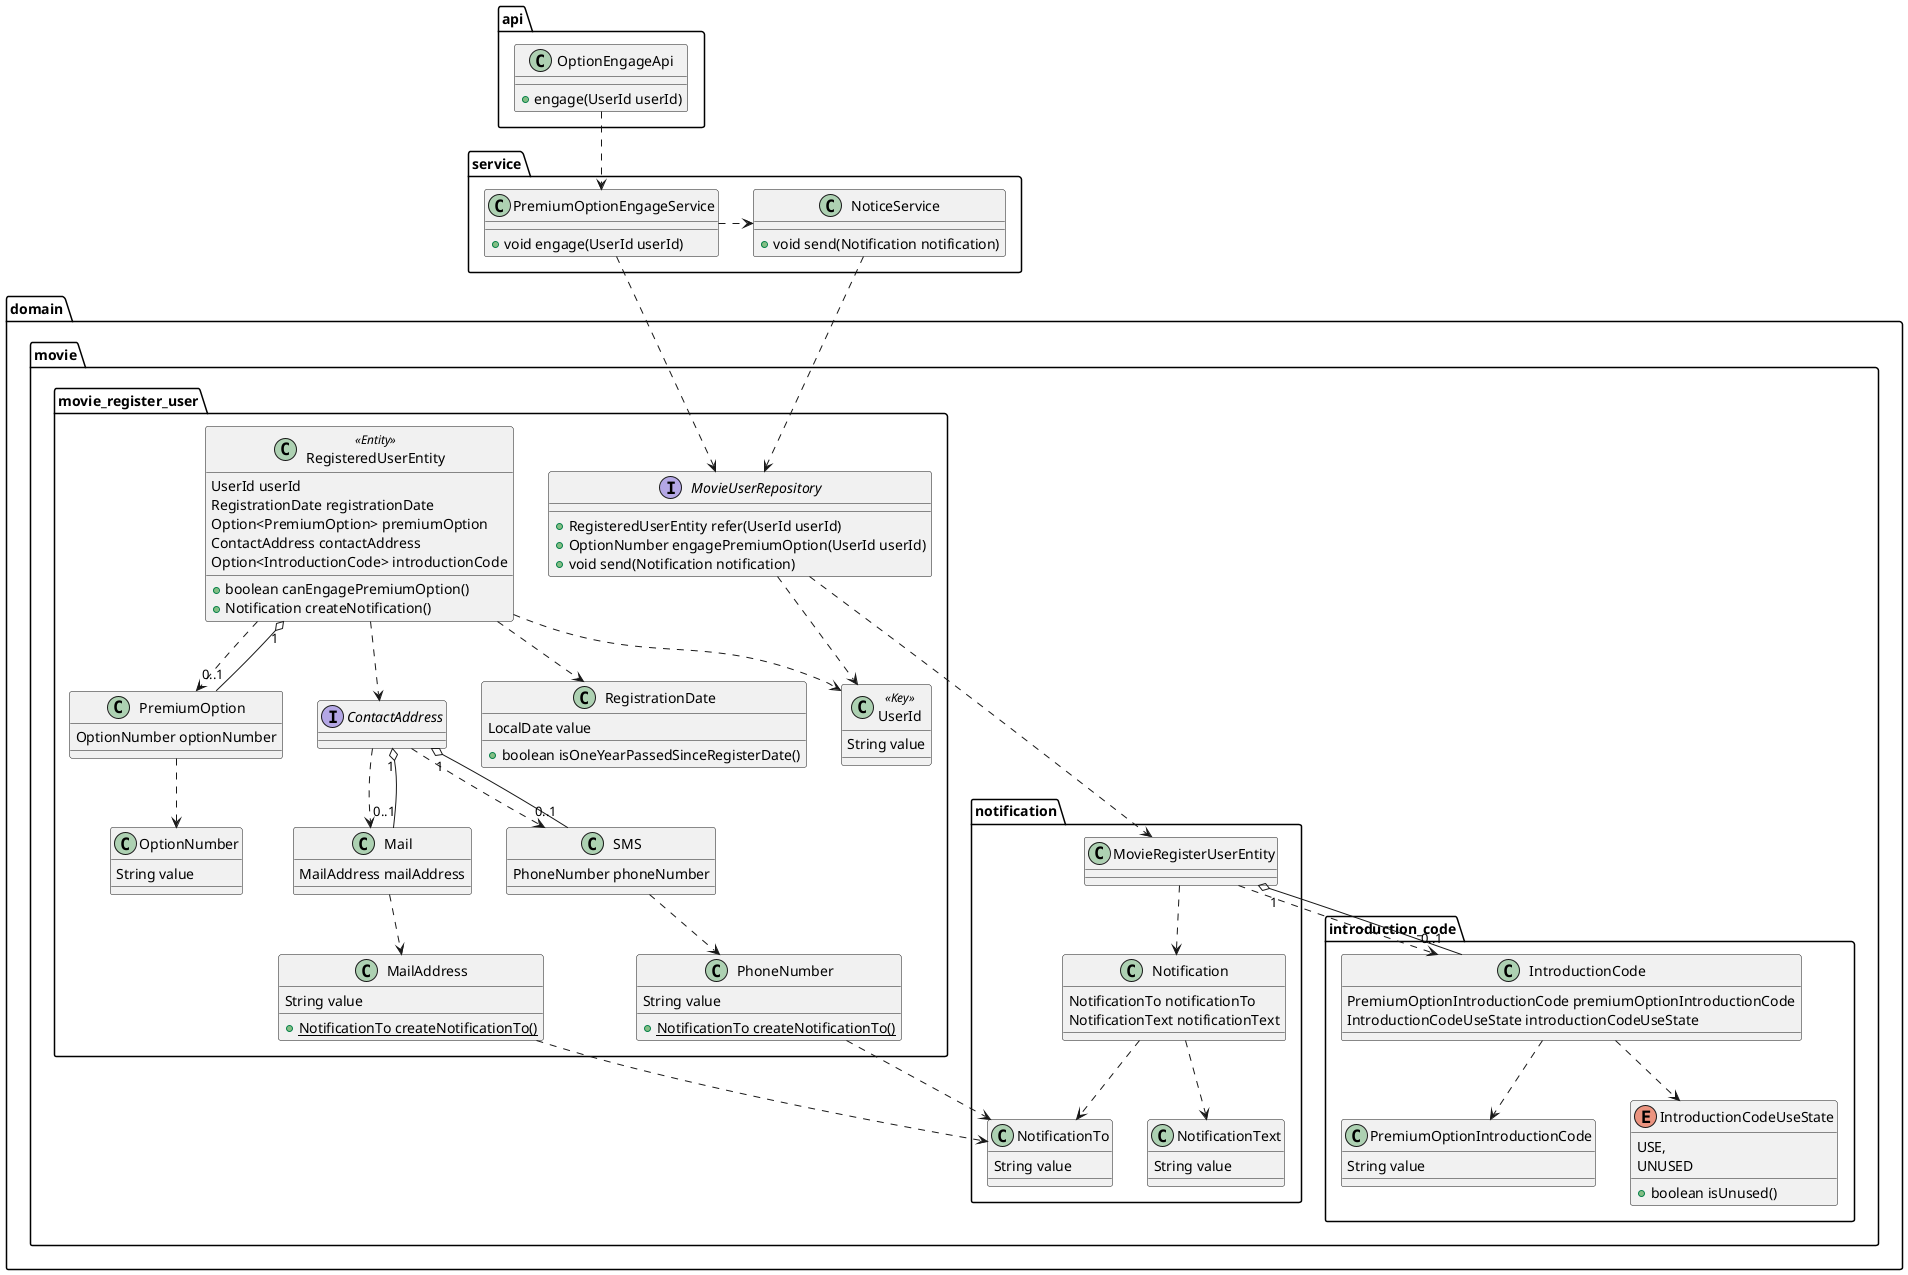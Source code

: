 @startuml
package api{
    class OptionEngageApi{
        + engage(UserId userId)
    }
}
package service{

    class PremiumOptionEngageService{
    + void engage(UserId userId)
    }
    class NoticeService{
    + void send(Notification notification)
    }
}
OptionEngageApi .down.> PremiumOptionEngageService
PremiumOptionEngageService .right.> NoticeService
package domain{
package movie{
package movie_register_user{
        class RegisteredUserEntity <<Entity>> {
            UserId userId
            RegistrationDate registrationDate
            Option<PremiumOption> premiumOption
            ContactAddress contactAddress
            Option<IntroductionCode> introductionCode

            + boolean canEngagePremiumOption()
            + Notification createNotification()
        }
        class UserId <<Key>>{
            String value
        }
        class RegistrationDate{
            LocalDate value
            + boolean isOneYearPassedSinceRegisterDate()
        }
        class PremiumOption{
            OptionNumber optionNumber
        }
        class OptionNumber{
            String value
        }
        interface ContactAddress{

        }
        class SMS {
            PhoneNumber phoneNumber
        }
        class PhoneNumber{
            String value
            + {static} NotificationTo createNotificationTo()
        }
        class Mail {
            MailAddress mailAddress
        }
        class MailAddress{
            String value
            + {static} NotificationTo createNotificationTo()
        }
        interface MovieUserRepository{
        + RegisteredUserEntity refer(UserId userId)
        + OptionNumber engagePremiumOption(UserId userId)
        + void send(Notification notification)
        }
        RegisteredUserEntity .down.> UserId
        RegisteredUserEntity .down.> RegistrationDate
        RegisteredUserEntity .down.> PremiumOption
        RegisteredUserEntity "1" o-- "0..1" PremiumOption
        RegisteredUserEntity .down.> ContactAddress
        ContactAddress .down.> SMS
        ContactAddress "1" o-- "0..1" SMS
        ContactAddress .down.> Mail
        ContactAddress "1" o-- "0..1" Mail
        SMS .down.> PhoneNumber
        Mail .down.> MailAddress
        PremiumOption .down.> OptionNumber
    }

    package notification{
            class Notification{
                NotificationTo notificationTo
                NotificationText notificationText
            }
            class NotificationTo {
                String value
            }

            class NotificationText {
                String value
            }

            MailAddress .down.> NotificationTo
            PhoneNumber .down.> NotificationTo
            Notification .down.> NotificationTo
            Notification .down.> NotificationText
            MovieRegisterUserEntity .down.> Notification
        }

    package introduction_code{
        class IntroductionCode{
            PremiumOptionIntroductionCode premiumOptionIntroductionCode
            IntroductionCodeUseState introductionCodeUseState
        }
        class PremiumOptionIntroductionCode {
            String value
        }
        enum IntroductionCodeUseState{
            USE,
            UNUSED
            + boolean isUnused()
        }
    }
}

    MovieUserRepository .down.> UserId
    MovieUserRepository .down.> MovieRegisterUserEntity
    MovieRegisterUserEntity .down.> IntroductionCode
    MovieRegisterUserEntity "1" o-- "0..1" IntroductionCode
    IntroductionCode .down.> PremiumOptionIntroductionCode
    IntroductionCode .down.> IntroductionCodeUseState
}
PremiumOptionEngageService .down.> MovieUserRepository
NoticeService .down.> MovieUserRepository

@enduml

